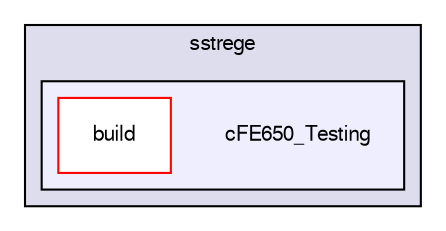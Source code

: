digraph G {
  compound=true
  node [ fontsize="10", fontname="FreeSans"];
  edge [ labelfontsize="10", labelfontname="FreeSans"];
  subgraph clusterdir_5b47e9dc76266c8a2322068895bf2d86 {
    graph [ bgcolor="#ddddee", pencolor="black", label="sstrege" fontname="FreeSans", fontsize="10", URL="dir_5b47e9dc76266c8a2322068895bf2d86.html"]
  subgraph clusterdir_06b4137da42c477289d1d8772b2fc1ef {
    graph [ bgcolor="#eeeeff", pencolor="black", label="" URL="dir_06b4137da42c477289d1d8772b2fc1ef.html"];
    dir_06b4137da42c477289d1d8772b2fc1ef [shape=plaintext label="cFE650_Testing"];
    dir_bb40d815f0f8c1946ec840a2dd86aa68 [shape=box label="build" color="red" fillcolor="white" style="filled" URL="dir_bb40d815f0f8c1946ec840a2dd86aa68.html"];
  }
  }
}
